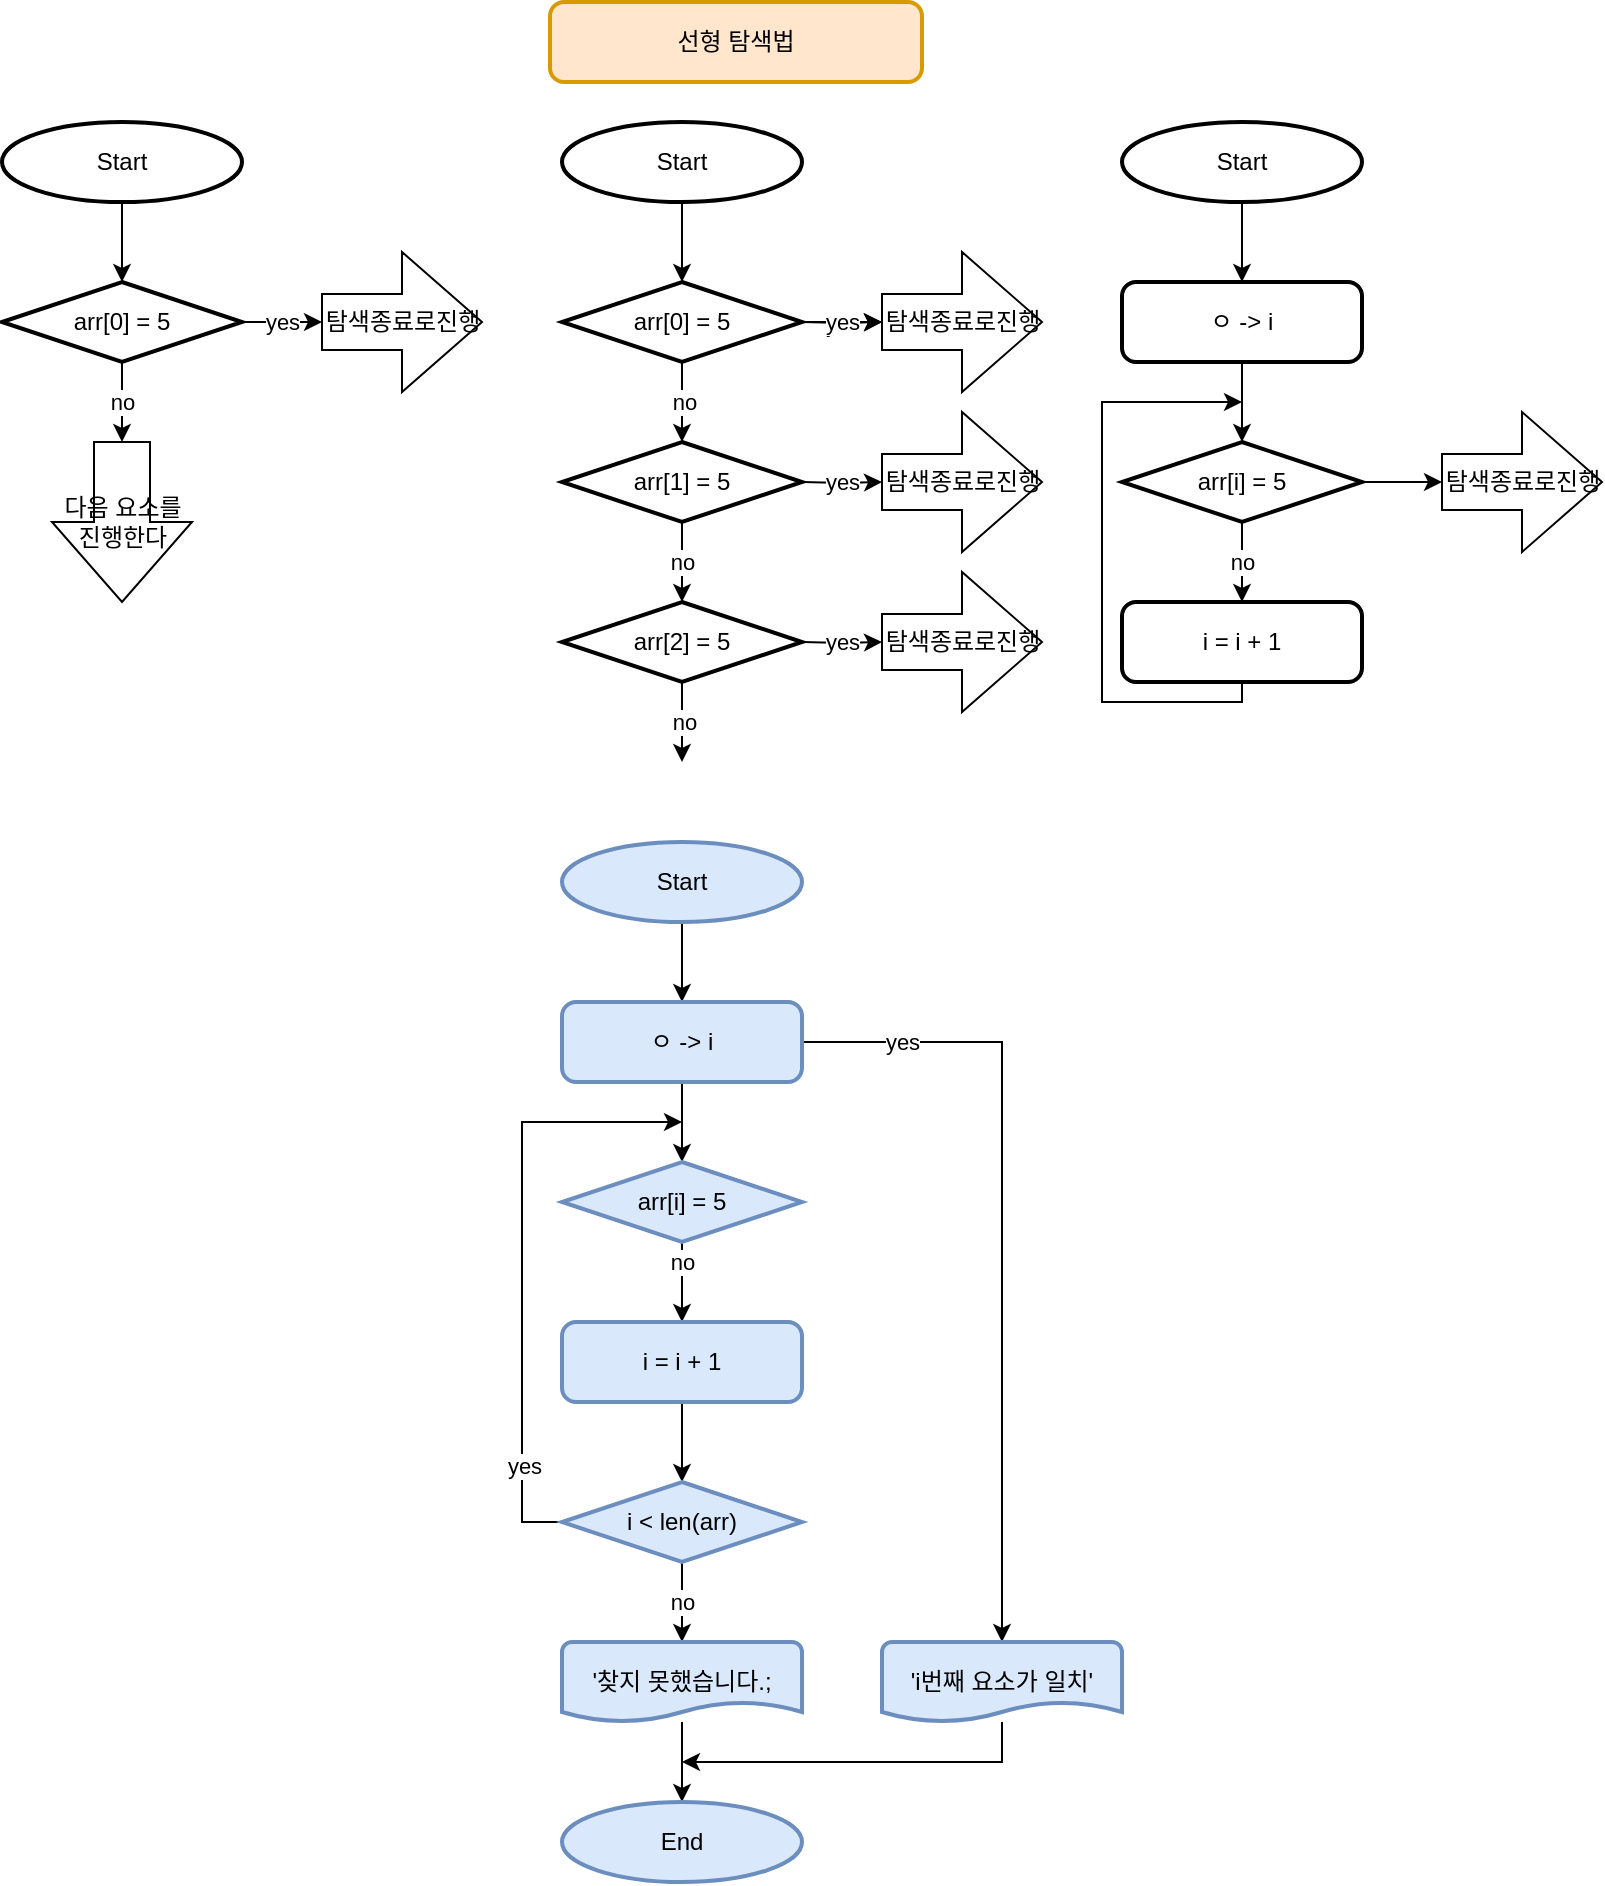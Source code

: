 <mxfile version="16.4.0" type="device"><diagram id="i3vdRLKLBocQOoBOvCil" name="페이지-1"><mxGraphModel dx="1038" dy="649" grid="1" gridSize="10" guides="1" tooltips="1" connect="1" arrows="1" fold="1" page="1" pageScale="1" pageWidth="827" pageHeight="1169" math="0" shadow="0"><root><mxCell id="0"/><mxCell id="1" parent="0"/><mxCell id="RUOM_EVutJ7cmVhHYEEz-11" style="edgeStyle=orthogonalEdgeStyle;rounded=0;orthogonalLoop=1;jettySize=auto;html=1;entryX=0.5;entryY=0;entryDx=0;entryDy=0;entryPerimeter=0;" edge="1" parent="1" source="RUOM_EVutJ7cmVhHYEEz-2" target="RUOM_EVutJ7cmVhHYEEz-4"><mxGeometry relative="1" as="geometry"/></mxCell><mxCell id="RUOM_EVutJ7cmVhHYEEz-2" value="Start" style="strokeWidth=2;html=1;shape=mxgraph.flowchart.start_2;whiteSpace=wrap;" vertex="1" parent="1"><mxGeometry x="40" y="80" width="120" height="40" as="geometry"/></mxCell><mxCell id="RUOM_EVutJ7cmVhHYEEz-3" value="선형 탐색법" style="rounded=1;whiteSpace=wrap;html=1;absoluteArcSize=1;arcSize=14;strokeWidth=2;fillColor=#ffe6cc;strokeColor=#d79b00;" vertex="1" parent="1"><mxGeometry x="314" y="20" width="186" height="40" as="geometry"/></mxCell><mxCell id="RUOM_EVutJ7cmVhHYEEz-7" value="yes" style="edgeStyle=orthogonalEdgeStyle;rounded=0;orthogonalLoop=1;jettySize=auto;html=1;entryX=0;entryY=0.5;entryDx=0;entryDy=0;entryPerimeter=0;" edge="1" parent="1" source="RUOM_EVutJ7cmVhHYEEz-4" target="RUOM_EVutJ7cmVhHYEEz-6"><mxGeometry relative="1" as="geometry"/></mxCell><mxCell id="RUOM_EVutJ7cmVhHYEEz-10" value="no" style="edgeStyle=orthogonalEdgeStyle;rounded=0;orthogonalLoop=1;jettySize=auto;html=1;entryX=0;entryY=0.5;entryDx=0;entryDy=0;entryPerimeter=0;" edge="1" parent="1" source="RUOM_EVutJ7cmVhHYEEz-4" target="RUOM_EVutJ7cmVhHYEEz-9"><mxGeometry relative="1" as="geometry"/></mxCell><mxCell id="RUOM_EVutJ7cmVhHYEEz-4" value="arr[0] = 5" style="strokeWidth=2;html=1;shape=mxgraph.flowchart.decision;whiteSpace=wrap;" vertex="1" parent="1"><mxGeometry x="40" y="160" width="120" height="40" as="geometry"/></mxCell><mxCell id="RUOM_EVutJ7cmVhHYEEz-6" value="탐색종료로진행" style="html=1;shadow=0;dashed=0;align=center;verticalAlign=middle;shape=mxgraph.arrows2.arrow;dy=0.6;dx=40;notch=0;" vertex="1" parent="1"><mxGeometry x="200" y="145" width="80" height="70" as="geometry"/></mxCell><mxCell id="RUOM_EVutJ7cmVhHYEEz-9" value="다음 요소를&lt;br&gt;진행한다" style="html=1;shadow=0;dashed=0;align=center;verticalAlign=middle;shape=mxgraph.arrows2.arrow;dy=0.6;dx=40;direction=south;notch=0;" vertex="1" parent="1"><mxGeometry x="65" y="240" width="70" height="80" as="geometry"/></mxCell><mxCell id="RUOM_EVutJ7cmVhHYEEz-12" style="edgeStyle=orthogonalEdgeStyle;rounded=0;orthogonalLoop=1;jettySize=auto;html=1;entryX=0.5;entryY=0;entryDx=0;entryDy=0;entryPerimeter=0;" edge="1" parent="1" source="RUOM_EVutJ7cmVhHYEEz-13" target="RUOM_EVutJ7cmVhHYEEz-16"><mxGeometry relative="1" as="geometry"/></mxCell><mxCell id="RUOM_EVutJ7cmVhHYEEz-13" value="Start" style="strokeWidth=2;html=1;shape=mxgraph.flowchart.start_2;whiteSpace=wrap;" vertex="1" parent="1"><mxGeometry x="320" y="80" width="120" height="40" as="geometry"/></mxCell><mxCell id="RUOM_EVutJ7cmVhHYEEz-14" value="yes" style="edgeStyle=orthogonalEdgeStyle;rounded=0;orthogonalLoop=1;jettySize=auto;html=1;entryX=0;entryY=0.5;entryDx=0;entryDy=0;entryPerimeter=0;" edge="1" parent="1" source="RUOM_EVutJ7cmVhHYEEz-16"><mxGeometry relative="1" as="geometry"><mxPoint x="480" y="180" as="targetPoint"/></mxGeometry></mxCell><mxCell id="RUOM_EVutJ7cmVhHYEEz-15" value="no" style="edgeStyle=orthogonalEdgeStyle;rounded=0;orthogonalLoop=1;jettySize=auto;html=1;entryX=0;entryY=0.5;entryDx=0;entryDy=0;entryPerimeter=0;" edge="1" parent="1" source="RUOM_EVutJ7cmVhHYEEz-16"><mxGeometry relative="1" as="geometry"><mxPoint x="380" y="240" as="targetPoint"/></mxGeometry></mxCell><mxCell id="RUOM_EVutJ7cmVhHYEEz-16" value="arr[0] = 5" style="strokeWidth=2;html=1;shape=mxgraph.flowchart.decision;whiteSpace=wrap;" vertex="1" parent="1"><mxGeometry x="320" y="160" width="120" height="40" as="geometry"/></mxCell><mxCell id="RUOM_EVutJ7cmVhHYEEz-27" value="no" style="edgeStyle=orthogonalEdgeStyle;rounded=0;orthogonalLoop=1;jettySize=auto;html=1;entryX=0.5;entryY=0;entryDx=0;entryDy=0;entryPerimeter=0;" edge="1" parent="1" source="RUOM_EVutJ7cmVhHYEEz-19" target="RUOM_EVutJ7cmVhHYEEz-23"><mxGeometry relative="1" as="geometry"/></mxCell><mxCell id="RUOM_EVutJ7cmVhHYEEz-19" value="arr[1] = 5" style="strokeWidth=2;html=1;shape=mxgraph.flowchart.decision;whiteSpace=wrap;" vertex="1" parent="1"><mxGeometry x="320" y="240" width="120" height="40" as="geometry"/></mxCell><mxCell id="RUOM_EVutJ7cmVhHYEEz-22" value="no" style="edgeStyle=orthogonalEdgeStyle;rounded=0;orthogonalLoop=1;jettySize=auto;html=1;entryX=0;entryY=0.5;entryDx=0;entryDy=0;entryPerimeter=0;" edge="1" parent="1" source="RUOM_EVutJ7cmVhHYEEz-23"><mxGeometry relative="1" as="geometry"><mxPoint x="380" y="400" as="targetPoint"/></mxGeometry></mxCell><mxCell id="RUOM_EVutJ7cmVhHYEEz-23" value="arr[2] = 5" style="strokeWidth=2;html=1;shape=mxgraph.flowchart.decision;whiteSpace=wrap;" vertex="1" parent="1"><mxGeometry x="320" y="320" width="120" height="40" as="geometry"/></mxCell><mxCell id="RUOM_EVutJ7cmVhHYEEz-28" value="yes" style="edgeStyle=orthogonalEdgeStyle;rounded=0;orthogonalLoop=1;jettySize=auto;html=1;entryX=0;entryY=0.5;entryDx=0;entryDy=0;entryPerimeter=0;" edge="1" parent="1" target="RUOM_EVutJ7cmVhHYEEz-29"><mxGeometry relative="1" as="geometry"><mxPoint x="440" y="180" as="sourcePoint"/></mxGeometry></mxCell><mxCell id="RUOM_EVutJ7cmVhHYEEz-29" value="탐색종료로진행" style="html=1;shadow=0;dashed=0;align=center;verticalAlign=middle;shape=mxgraph.arrows2.arrow;dy=0.6;dx=40;notch=0;" vertex="1" parent="1"><mxGeometry x="480" y="145" width="80" height="70" as="geometry"/></mxCell><mxCell id="RUOM_EVutJ7cmVhHYEEz-30" value="yes" style="edgeStyle=orthogonalEdgeStyle;rounded=0;orthogonalLoop=1;jettySize=auto;html=1;entryX=0;entryY=0.5;entryDx=0;entryDy=0;entryPerimeter=0;" edge="1" parent="1" target="RUOM_EVutJ7cmVhHYEEz-31"><mxGeometry relative="1" as="geometry"><mxPoint x="440" y="260" as="sourcePoint"/></mxGeometry></mxCell><mxCell id="RUOM_EVutJ7cmVhHYEEz-31" value="탐색종료로진행" style="html=1;shadow=0;dashed=0;align=center;verticalAlign=middle;shape=mxgraph.arrows2.arrow;dy=0.6;dx=40;notch=0;" vertex="1" parent="1"><mxGeometry x="480" y="225" width="80" height="70" as="geometry"/></mxCell><mxCell id="RUOM_EVutJ7cmVhHYEEz-32" value="yes" style="edgeStyle=orthogonalEdgeStyle;rounded=0;orthogonalLoop=1;jettySize=auto;html=1;entryX=0;entryY=0.5;entryDx=0;entryDy=0;entryPerimeter=0;" edge="1" parent="1" target="RUOM_EVutJ7cmVhHYEEz-33"><mxGeometry relative="1" as="geometry"><mxPoint x="440" y="340" as="sourcePoint"/></mxGeometry></mxCell><mxCell id="RUOM_EVutJ7cmVhHYEEz-33" value="탐색종료로진행" style="html=1;shadow=0;dashed=0;align=center;verticalAlign=middle;shape=mxgraph.arrows2.arrow;dy=0.6;dx=40;notch=0;" vertex="1" parent="1"><mxGeometry x="480" y="305" width="80" height="70" as="geometry"/></mxCell><mxCell id="RUOM_EVutJ7cmVhHYEEz-40" style="edgeStyle=orthogonalEdgeStyle;rounded=0;orthogonalLoop=1;jettySize=auto;html=1;entryX=0.5;entryY=0;entryDx=0;entryDy=0;" edge="1" parent="1" source="RUOM_EVutJ7cmVhHYEEz-34" target="RUOM_EVutJ7cmVhHYEEz-35"><mxGeometry relative="1" as="geometry"/></mxCell><mxCell id="RUOM_EVutJ7cmVhHYEEz-34" value="Start" style="strokeWidth=2;html=1;shape=mxgraph.flowchart.start_2;whiteSpace=wrap;" vertex="1" parent="1"><mxGeometry x="600" y="80" width="120" height="40" as="geometry"/></mxCell><mxCell id="RUOM_EVutJ7cmVhHYEEz-41" style="edgeStyle=orthogonalEdgeStyle;rounded=0;orthogonalLoop=1;jettySize=auto;html=1;entryX=0.5;entryY=0;entryDx=0;entryDy=0;entryPerimeter=0;" edge="1" parent="1" source="RUOM_EVutJ7cmVhHYEEz-35" target="RUOM_EVutJ7cmVhHYEEz-36"><mxGeometry relative="1" as="geometry"/></mxCell><mxCell id="RUOM_EVutJ7cmVhHYEEz-35" value="ㅇ -&amp;gt; i" style="rounded=1;whiteSpace=wrap;html=1;absoluteArcSize=1;arcSize=14;strokeWidth=2;" vertex="1" parent="1"><mxGeometry x="600" y="160" width="120" height="40" as="geometry"/></mxCell><mxCell id="RUOM_EVutJ7cmVhHYEEz-38" value="no" style="edgeStyle=orthogonalEdgeStyle;rounded=0;orthogonalLoop=1;jettySize=auto;html=1;entryX=0.5;entryY=0;entryDx=0;entryDy=0;" edge="1" parent="1" source="RUOM_EVutJ7cmVhHYEEz-36" target="RUOM_EVutJ7cmVhHYEEz-37"><mxGeometry relative="1" as="geometry"/></mxCell><mxCell id="RUOM_EVutJ7cmVhHYEEz-42" style="edgeStyle=orthogonalEdgeStyle;rounded=0;orthogonalLoop=1;jettySize=auto;html=1;" edge="1" parent="1" source="RUOM_EVutJ7cmVhHYEEz-36"><mxGeometry relative="1" as="geometry"><mxPoint x="760" y="260" as="targetPoint"/></mxGeometry></mxCell><mxCell id="RUOM_EVutJ7cmVhHYEEz-36" value="arr[i] = 5" style="strokeWidth=2;html=1;shape=mxgraph.flowchart.decision;whiteSpace=wrap;" vertex="1" parent="1"><mxGeometry x="600" y="240" width="120" height="40" as="geometry"/></mxCell><mxCell id="RUOM_EVutJ7cmVhHYEEz-39" style="edgeStyle=orthogonalEdgeStyle;rounded=0;orthogonalLoop=1;jettySize=auto;html=1;" edge="1" parent="1" source="RUOM_EVutJ7cmVhHYEEz-37"><mxGeometry relative="1" as="geometry"><mxPoint x="660" y="220" as="targetPoint"/><Array as="points"><mxPoint x="660" y="370"/><mxPoint x="590" y="370"/><mxPoint x="590" y="220"/></Array></mxGeometry></mxCell><mxCell id="RUOM_EVutJ7cmVhHYEEz-37" value="i = i + 1" style="rounded=1;whiteSpace=wrap;html=1;absoluteArcSize=1;arcSize=14;strokeWidth=2;" vertex="1" parent="1"><mxGeometry x="600" y="320" width="120" height="40" as="geometry"/></mxCell><mxCell id="RUOM_EVutJ7cmVhHYEEz-43" value="탐색종료로진행" style="html=1;shadow=0;dashed=0;align=center;verticalAlign=middle;shape=mxgraph.arrows2.arrow;dy=0.6;dx=40;notch=0;" vertex="1" parent="1"><mxGeometry x="760" y="225" width="80" height="70" as="geometry"/></mxCell><mxCell id="RUOM_EVutJ7cmVhHYEEz-44" style="edgeStyle=orthogonalEdgeStyle;rounded=0;orthogonalLoop=1;jettySize=auto;html=1;entryX=0.5;entryY=0;entryDx=0;entryDy=0;" edge="1" parent="1" source="RUOM_EVutJ7cmVhHYEEz-45" target="RUOM_EVutJ7cmVhHYEEz-47"><mxGeometry relative="1" as="geometry"/></mxCell><mxCell id="RUOM_EVutJ7cmVhHYEEz-45" value="Start" style="strokeWidth=2;html=1;shape=mxgraph.flowchart.start_2;whiteSpace=wrap;fillColor=#dae8fc;strokeColor=#6c8ebf;" vertex="1" parent="1"><mxGeometry x="320" y="440" width="120" height="40" as="geometry"/></mxCell><mxCell id="RUOM_EVutJ7cmVhHYEEz-46" style="edgeStyle=orthogonalEdgeStyle;rounded=0;orthogonalLoop=1;jettySize=auto;html=1;entryX=0.5;entryY=0;entryDx=0;entryDy=0;entryPerimeter=0;" edge="1" parent="1" source="RUOM_EVutJ7cmVhHYEEz-47" target="RUOM_EVutJ7cmVhHYEEz-50"><mxGeometry relative="1" as="geometry"/></mxCell><mxCell id="RUOM_EVutJ7cmVhHYEEz-63" value="yes" style="edgeStyle=orthogonalEdgeStyle;rounded=0;orthogonalLoop=1;jettySize=auto;html=1;entryX=0.5;entryY=0;entryDx=0;entryDy=0;entryPerimeter=0;" edge="1" parent="1" source="RUOM_EVutJ7cmVhHYEEz-47" target="RUOM_EVutJ7cmVhHYEEz-62"><mxGeometry x="-0.75" relative="1" as="geometry"><mxPoint as="offset"/></mxGeometry></mxCell><mxCell id="RUOM_EVutJ7cmVhHYEEz-47" value="ㅇ -&amp;gt; i" style="rounded=1;whiteSpace=wrap;html=1;absoluteArcSize=1;arcSize=14;strokeWidth=2;fillColor=#dae8fc;strokeColor=#6c8ebf;" vertex="1" parent="1"><mxGeometry x="320" y="520" width="120" height="40" as="geometry"/></mxCell><mxCell id="RUOM_EVutJ7cmVhHYEEz-48" value="no" style="edgeStyle=orthogonalEdgeStyle;rounded=0;orthogonalLoop=1;jettySize=auto;html=1;entryX=0.5;entryY=0;entryDx=0;entryDy=0;" edge="1" parent="1" source="RUOM_EVutJ7cmVhHYEEz-50" target="RUOM_EVutJ7cmVhHYEEz-52"><mxGeometry x="-0.5" relative="1" as="geometry"><mxPoint as="offset"/></mxGeometry></mxCell><mxCell id="RUOM_EVutJ7cmVhHYEEz-50" value="arr[i] = 5" style="strokeWidth=2;html=1;shape=mxgraph.flowchart.decision;whiteSpace=wrap;fillColor=#dae8fc;strokeColor=#6c8ebf;" vertex="1" parent="1"><mxGeometry x="320" y="600" width="120" height="40" as="geometry"/></mxCell><mxCell id="RUOM_EVutJ7cmVhHYEEz-57" style="edgeStyle=orthogonalEdgeStyle;rounded=0;orthogonalLoop=1;jettySize=auto;html=1;entryX=0.5;entryY=0;entryDx=0;entryDy=0;entryPerimeter=0;" edge="1" parent="1" source="RUOM_EVutJ7cmVhHYEEz-52" target="RUOM_EVutJ7cmVhHYEEz-54"><mxGeometry relative="1" as="geometry"/></mxCell><mxCell id="RUOM_EVutJ7cmVhHYEEz-52" value="i = i + 1" style="rounded=1;whiteSpace=wrap;html=1;absoluteArcSize=1;arcSize=14;strokeWidth=2;fillColor=#dae8fc;strokeColor=#6c8ebf;" vertex="1" parent="1"><mxGeometry x="320" y="680" width="120" height="40" as="geometry"/></mxCell><mxCell id="RUOM_EVutJ7cmVhHYEEz-58" value="no" style="edgeStyle=orthogonalEdgeStyle;rounded=0;orthogonalLoop=1;jettySize=auto;html=1;entryX=0.5;entryY=0;entryDx=0;entryDy=0;entryPerimeter=0;" edge="1" parent="1" source="RUOM_EVutJ7cmVhHYEEz-54" target="RUOM_EVutJ7cmVhHYEEz-55"><mxGeometry relative="1" as="geometry"/></mxCell><mxCell id="RUOM_EVutJ7cmVhHYEEz-60" style="edgeStyle=orthogonalEdgeStyle;rounded=0;orthogonalLoop=1;jettySize=auto;html=1;" edge="1" parent="1" source="RUOM_EVutJ7cmVhHYEEz-54"><mxGeometry relative="1" as="geometry"><mxPoint x="380" y="580" as="targetPoint"/><Array as="points"><mxPoint x="300" y="780"/><mxPoint x="300" y="580"/></Array></mxGeometry></mxCell><mxCell id="RUOM_EVutJ7cmVhHYEEz-61" value="yes" style="edgeLabel;html=1;align=center;verticalAlign=middle;resizable=0;points=[];" vertex="1" connectable="0" parent="RUOM_EVutJ7cmVhHYEEz-60"><mxGeometry x="-0.679" y="-1" relative="1" as="geometry"><mxPoint as="offset"/></mxGeometry></mxCell><mxCell id="RUOM_EVutJ7cmVhHYEEz-54" value="i &amp;lt; len(arr)" style="strokeWidth=2;html=1;shape=mxgraph.flowchart.decision;whiteSpace=wrap;fillColor=#dae8fc;strokeColor=#6c8ebf;" vertex="1" parent="1"><mxGeometry x="320" y="760" width="120" height="40" as="geometry"/></mxCell><mxCell id="RUOM_EVutJ7cmVhHYEEz-59" style="edgeStyle=orthogonalEdgeStyle;rounded=0;orthogonalLoop=1;jettySize=auto;html=1;entryX=0.5;entryY=0;entryDx=0;entryDy=0;entryPerimeter=0;" edge="1" parent="1" source="RUOM_EVutJ7cmVhHYEEz-55" target="RUOM_EVutJ7cmVhHYEEz-56"><mxGeometry relative="1" as="geometry"/></mxCell><mxCell id="RUOM_EVutJ7cmVhHYEEz-55" value="'찾지 못했습니다.;" style="strokeWidth=2;html=1;shape=mxgraph.flowchart.document2;whiteSpace=wrap;size=0.25;fillColor=#dae8fc;strokeColor=#6c8ebf;" vertex="1" parent="1"><mxGeometry x="320" y="840" width="120" height="40" as="geometry"/></mxCell><mxCell id="RUOM_EVutJ7cmVhHYEEz-56" value="End" style="strokeWidth=2;html=1;shape=mxgraph.flowchart.start_2;whiteSpace=wrap;fillColor=#dae8fc;strokeColor=#6c8ebf;" vertex="1" parent="1"><mxGeometry x="320" y="920" width="120" height="40" as="geometry"/></mxCell><mxCell id="RUOM_EVutJ7cmVhHYEEz-64" style="edgeStyle=orthogonalEdgeStyle;rounded=0;orthogonalLoop=1;jettySize=auto;html=1;" edge="1" parent="1" source="RUOM_EVutJ7cmVhHYEEz-62"><mxGeometry relative="1" as="geometry"><mxPoint x="380" y="900" as="targetPoint"/><Array as="points"><mxPoint x="540" y="900"/></Array></mxGeometry></mxCell><mxCell id="RUOM_EVutJ7cmVhHYEEz-62" value="'i번째 요소가 일치'" style="strokeWidth=2;html=1;shape=mxgraph.flowchart.document2;whiteSpace=wrap;size=0.25;fillColor=#dae8fc;strokeColor=#6c8ebf;" vertex="1" parent="1"><mxGeometry x="480" y="840" width="120" height="40" as="geometry"/></mxCell></root></mxGraphModel></diagram></mxfile>